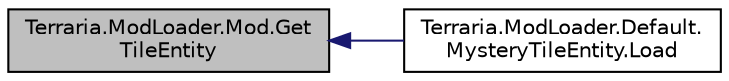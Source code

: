 digraph "Terraria.ModLoader.Mod.GetTileEntity"
{
  edge [fontname="Helvetica",fontsize="10",labelfontname="Helvetica",labelfontsize="10"];
  node [fontname="Helvetica",fontsize="10",shape=record];
  rankdir="LR";
  Node287 [label="Terraria.ModLoader.Mod.Get\lTileEntity",height=0.2,width=0.4,color="black", fillcolor="grey75", style="filled", fontcolor="black"];
  Node287 -> Node288 [dir="back",color="midnightblue",fontsize="10",style="solid",fontname="Helvetica"];
  Node288 [label="Terraria.ModLoader.Default.\lMysteryTileEntity.Load",height=0.2,width=0.4,color="black", fillcolor="white", style="filled",URL="$class_terraria_1_1_mod_loader_1_1_default_1_1_mystery_tile_entity.html#a8a244808456884bf3cebb92100cc754d"];
}
